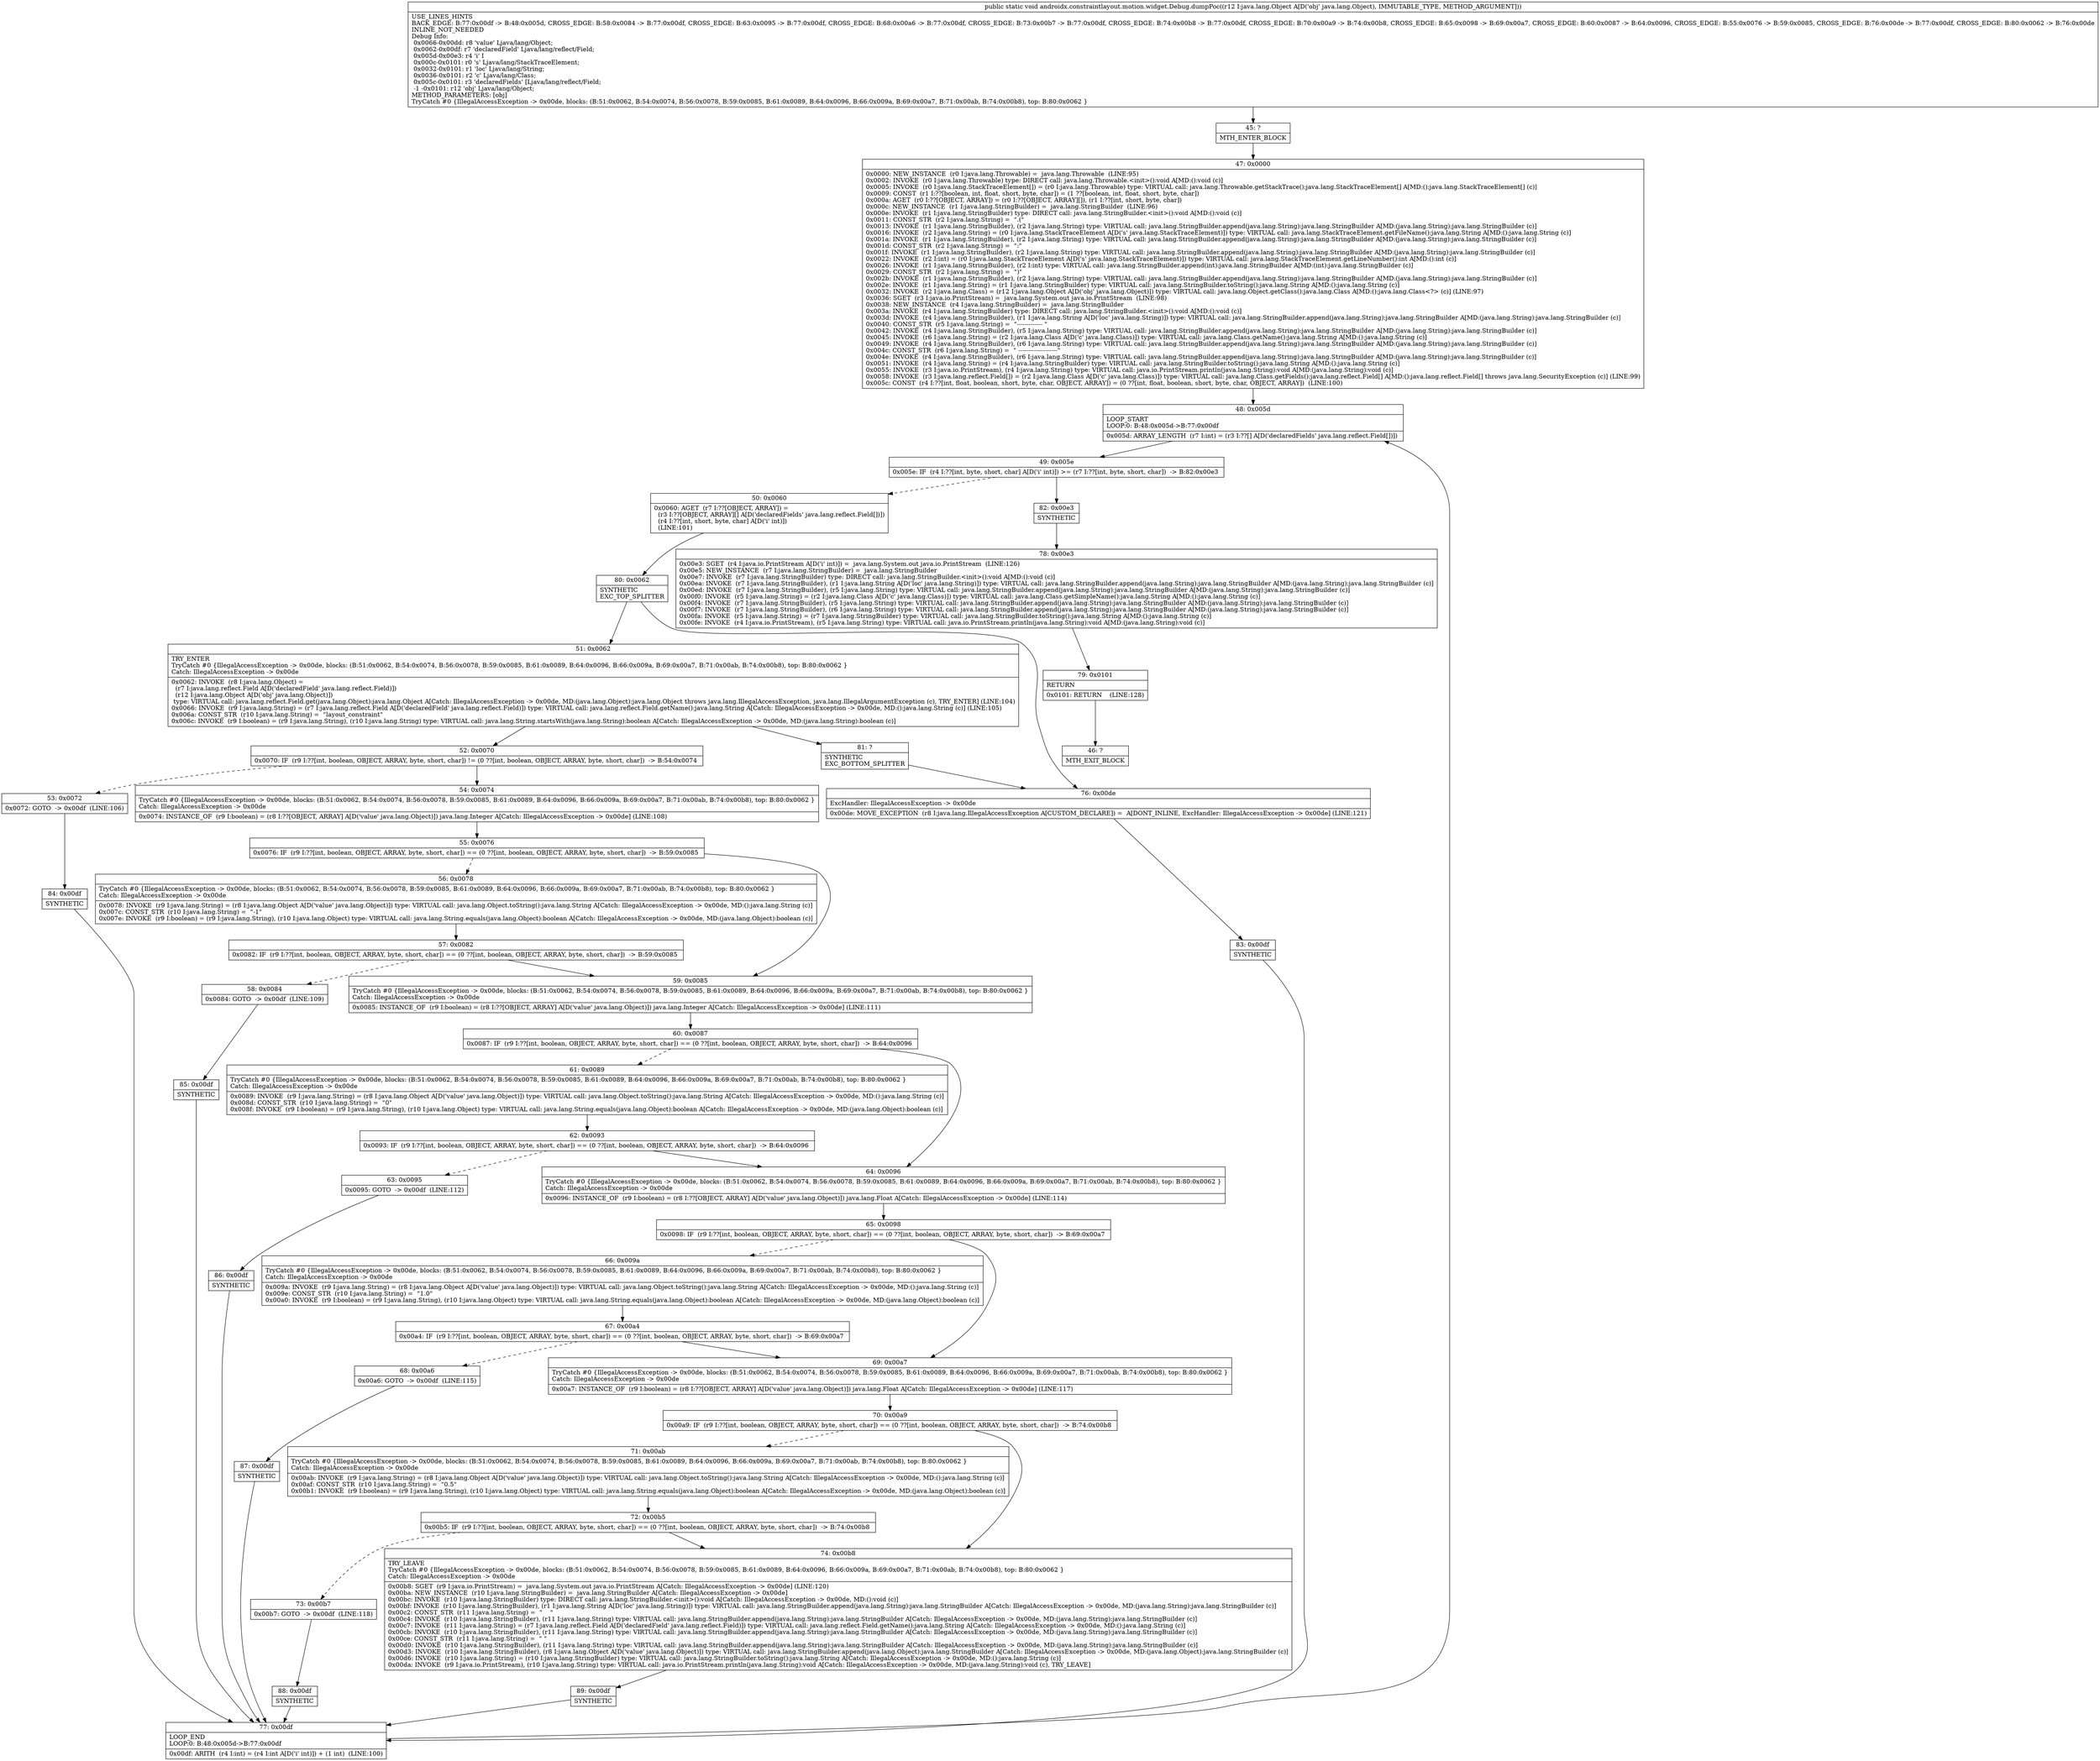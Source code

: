 digraph "CFG forandroidx.constraintlayout.motion.widget.Debug.dumpPoc(Ljava\/lang\/Object;)V" {
Node_45 [shape=record,label="{45\:\ ?|MTH_ENTER_BLOCK\l}"];
Node_47 [shape=record,label="{47\:\ 0x0000|0x0000: NEW_INSTANCE  (r0 I:java.lang.Throwable) =  java.lang.Throwable  (LINE:95)\l0x0002: INVOKE  (r0 I:java.lang.Throwable) type: DIRECT call: java.lang.Throwable.\<init\>():void A[MD:():void (c)]\l0x0005: INVOKE  (r0 I:java.lang.StackTraceElement[]) = (r0 I:java.lang.Throwable) type: VIRTUAL call: java.lang.Throwable.getStackTrace():java.lang.StackTraceElement[] A[MD:():java.lang.StackTraceElement[] (c)]\l0x0009: CONST  (r1 I:??[boolean, int, float, short, byte, char]) = (1 ??[boolean, int, float, short, byte, char]) \l0x000a: AGET  (r0 I:??[OBJECT, ARRAY]) = (r0 I:??[OBJECT, ARRAY][]), (r1 I:??[int, short, byte, char]) \l0x000c: NEW_INSTANCE  (r1 I:java.lang.StringBuilder) =  java.lang.StringBuilder  (LINE:96)\l0x000e: INVOKE  (r1 I:java.lang.StringBuilder) type: DIRECT call: java.lang.StringBuilder.\<init\>():void A[MD:():void (c)]\l0x0011: CONST_STR  (r2 I:java.lang.String) =  \".(\" \l0x0013: INVOKE  (r1 I:java.lang.StringBuilder), (r2 I:java.lang.String) type: VIRTUAL call: java.lang.StringBuilder.append(java.lang.String):java.lang.StringBuilder A[MD:(java.lang.String):java.lang.StringBuilder (c)]\l0x0016: INVOKE  (r2 I:java.lang.String) = (r0 I:java.lang.StackTraceElement A[D('s' java.lang.StackTraceElement)]) type: VIRTUAL call: java.lang.StackTraceElement.getFileName():java.lang.String A[MD:():java.lang.String (c)]\l0x001a: INVOKE  (r1 I:java.lang.StringBuilder), (r2 I:java.lang.String) type: VIRTUAL call: java.lang.StringBuilder.append(java.lang.String):java.lang.StringBuilder A[MD:(java.lang.String):java.lang.StringBuilder (c)]\l0x001d: CONST_STR  (r2 I:java.lang.String) =  \":\" \l0x001f: INVOKE  (r1 I:java.lang.StringBuilder), (r2 I:java.lang.String) type: VIRTUAL call: java.lang.StringBuilder.append(java.lang.String):java.lang.StringBuilder A[MD:(java.lang.String):java.lang.StringBuilder (c)]\l0x0022: INVOKE  (r2 I:int) = (r0 I:java.lang.StackTraceElement A[D('s' java.lang.StackTraceElement)]) type: VIRTUAL call: java.lang.StackTraceElement.getLineNumber():int A[MD:():int (c)]\l0x0026: INVOKE  (r1 I:java.lang.StringBuilder), (r2 I:int) type: VIRTUAL call: java.lang.StringBuilder.append(int):java.lang.StringBuilder A[MD:(int):java.lang.StringBuilder (c)]\l0x0029: CONST_STR  (r2 I:java.lang.String) =  \")\" \l0x002b: INVOKE  (r1 I:java.lang.StringBuilder), (r2 I:java.lang.String) type: VIRTUAL call: java.lang.StringBuilder.append(java.lang.String):java.lang.StringBuilder A[MD:(java.lang.String):java.lang.StringBuilder (c)]\l0x002e: INVOKE  (r1 I:java.lang.String) = (r1 I:java.lang.StringBuilder) type: VIRTUAL call: java.lang.StringBuilder.toString():java.lang.String A[MD:():java.lang.String (c)]\l0x0032: INVOKE  (r2 I:java.lang.Class) = (r12 I:java.lang.Object A[D('obj' java.lang.Object)]) type: VIRTUAL call: java.lang.Object.getClass():java.lang.Class A[MD:():java.lang.Class\<?\> (c)] (LINE:97)\l0x0036: SGET  (r3 I:java.io.PrintStream) =  java.lang.System.out java.io.PrintStream  (LINE:98)\l0x0038: NEW_INSTANCE  (r4 I:java.lang.StringBuilder) =  java.lang.StringBuilder \l0x003a: INVOKE  (r4 I:java.lang.StringBuilder) type: DIRECT call: java.lang.StringBuilder.\<init\>():void A[MD:():void (c)]\l0x003d: INVOKE  (r4 I:java.lang.StringBuilder), (r1 I:java.lang.String A[D('loc' java.lang.String)]) type: VIRTUAL call: java.lang.StringBuilder.append(java.lang.String):java.lang.StringBuilder A[MD:(java.lang.String):java.lang.StringBuilder (c)]\l0x0040: CONST_STR  (r5 I:java.lang.String) =  \"\-\-\-\-\-\-\-\-\-\-\-\-\- \" \l0x0042: INVOKE  (r4 I:java.lang.StringBuilder), (r5 I:java.lang.String) type: VIRTUAL call: java.lang.StringBuilder.append(java.lang.String):java.lang.StringBuilder A[MD:(java.lang.String):java.lang.StringBuilder (c)]\l0x0045: INVOKE  (r6 I:java.lang.String) = (r2 I:java.lang.Class A[D('c' java.lang.Class)]) type: VIRTUAL call: java.lang.Class.getName():java.lang.String A[MD:():java.lang.String (c)]\l0x0049: INVOKE  (r4 I:java.lang.StringBuilder), (r6 I:java.lang.String) type: VIRTUAL call: java.lang.StringBuilder.append(java.lang.String):java.lang.StringBuilder A[MD:(java.lang.String):java.lang.StringBuilder (c)]\l0x004c: CONST_STR  (r6 I:java.lang.String) =  \" \-\-\-\-\-\-\-\-\-\-\-\-\-\-\-\-\-\-\-\-\" \l0x004e: INVOKE  (r4 I:java.lang.StringBuilder), (r6 I:java.lang.String) type: VIRTUAL call: java.lang.StringBuilder.append(java.lang.String):java.lang.StringBuilder A[MD:(java.lang.String):java.lang.StringBuilder (c)]\l0x0051: INVOKE  (r4 I:java.lang.String) = (r4 I:java.lang.StringBuilder) type: VIRTUAL call: java.lang.StringBuilder.toString():java.lang.String A[MD:():java.lang.String (c)]\l0x0055: INVOKE  (r3 I:java.io.PrintStream), (r4 I:java.lang.String) type: VIRTUAL call: java.io.PrintStream.println(java.lang.String):void A[MD:(java.lang.String):void (c)]\l0x0058: INVOKE  (r3 I:java.lang.reflect.Field[]) = (r2 I:java.lang.Class A[D('c' java.lang.Class)]) type: VIRTUAL call: java.lang.Class.getFields():java.lang.reflect.Field[] A[MD:():java.lang.reflect.Field[] throws java.lang.SecurityException (c)] (LINE:99)\l0x005c: CONST  (r4 I:??[int, float, boolean, short, byte, char, OBJECT, ARRAY]) = (0 ??[int, float, boolean, short, byte, char, OBJECT, ARRAY])  (LINE:100)\l}"];
Node_48 [shape=record,label="{48\:\ 0x005d|LOOP_START\lLOOP:0: B:48:0x005d\-\>B:77:0x00df\l|0x005d: ARRAY_LENGTH  (r7 I:int) = (r3 I:??[] A[D('declaredFields' java.lang.reflect.Field[])]) \l}"];
Node_49 [shape=record,label="{49\:\ 0x005e|0x005e: IF  (r4 I:??[int, byte, short, char] A[D('i' int)]) \>= (r7 I:??[int, byte, short, char])  \-\> B:82:0x00e3 \l}"];
Node_50 [shape=record,label="{50\:\ 0x0060|0x0060: AGET  (r7 I:??[OBJECT, ARRAY]) = \l  (r3 I:??[OBJECT, ARRAY][] A[D('declaredFields' java.lang.reflect.Field[])])\l  (r4 I:??[int, short, byte, char] A[D('i' int)])\l  (LINE:101)\l}"];
Node_80 [shape=record,label="{80\:\ 0x0062|SYNTHETIC\lEXC_TOP_SPLITTER\l}"];
Node_51 [shape=record,label="{51\:\ 0x0062|TRY_ENTER\lTryCatch #0 \{IllegalAccessException \-\> 0x00de, blocks: (B:51:0x0062, B:54:0x0074, B:56:0x0078, B:59:0x0085, B:61:0x0089, B:64:0x0096, B:66:0x009a, B:69:0x00a7, B:71:0x00ab, B:74:0x00b8), top: B:80:0x0062 \}\lCatch: IllegalAccessException \-\> 0x00de\l|0x0062: INVOKE  (r8 I:java.lang.Object) = \l  (r7 I:java.lang.reflect.Field A[D('declaredField' java.lang.reflect.Field)])\l  (r12 I:java.lang.Object A[D('obj' java.lang.Object)])\l type: VIRTUAL call: java.lang.reflect.Field.get(java.lang.Object):java.lang.Object A[Catch: IllegalAccessException \-\> 0x00de, MD:(java.lang.Object):java.lang.Object throws java.lang.IllegalAccessException, java.lang.IllegalArgumentException (c), TRY_ENTER] (LINE:104)\l0x0066: INVOKE  (r9 I:java.lang.String) = (r7 I:java.lang.reflect.Field A[D('declaredField' java.lang.reflect.Field)]) type: VIRTUAL call: java.lang.reflect.Field.getName():java.lang.String A[Catch: IllegalAccessException \-\> 0x00de, MD:():java.lang.String (c)] (LINE:105)\l0x006a: CONST_STR  (r10 I:java.lang.String) =  \"layout_constraint\" \l0x006c: INVOKE  (r9 I:boolean) = (r9 I:java.lang.String), (r10 I:java.lang.String) type: VIRTUAL call: java.lang.String.startsWith(java.lang.String):boolean A[Catch: IllegalAccessException \-\> 0x00de, MD:(java.lang.String):boolean (c)]\l}"];
Node_52 [shape=record,label="{52\:\ 0x0070|0x0070: IF  (r9 I:??[int, boolean, OBJECT, ARRAY, byte, short, char]) != (0 ??[int, boolean, OBJECT, ARRAY, byte, short, char])  \-\> B:54:0x0074 \l}"];
Node_53 [shape=record,label="{53\:\ 0x0072|0x0072: GOTO  \-\> 0x00df  (LINE:106)\l}"];
Node_84 [shape=record,label="{84\:\ 0x00df|SYNTHETIC\l}"];
Node_77 [shape=record,label="{77\:\ 0x00df|LOOP_END\lLOOP:0: B:48:0x005d\-\>B:77:0x00df\l|0x00df: ARITH  (r4 I:int) = (r4 I:int A[D('i' int)]) + (1 int)  (LINE:100)\l}"];
Node_54 [shape=record,label="{54\:\ 0x0074|TryCatch #0 \{IllegalAccessException \-\> 0x00de, blocks: (B:51:0x0062, B:54:0x0074, B:56:0x0078, B:59:0x0085, B:61:0x0089, B:64:0x0096, B:66:0x009a, B:69:0x00a7, B:71:0x00ab, B:74:0x00b8), top: B:80:0x0062 \}\lCatch: IllegalAccessException \-\> 0x00de\l|0x0074: INSTANCE_OF  (r9 I:boolean) = (r8 I:??[OBJECT, ARRAY] A[D('value' java.lang.Object)]) java.lang.Integer A[Catch: IllegalAccessException \-\> 0x00de] (LINE:108)\l}"];
Node_55 [shape=record,label="{55\:\ 0x0076|0x0076: IF  (r9 I:??[int, boolean, OBJECT, ARRAY, byte, short, char]) == (0 ??[int, boolean, OBJECT, ARRAY, byte, short, char])  \-\> B:59:0x0085 \l}"];
Node_56 [shape=record,label="{56\:\ 0x0078|TryCatch #0 \{IllegalAccessException \-\> 0x00de, blocks: (B:51:0x0062, B:54:0x0074, B:56:0x0078, B:59:0x0085, B:61:0x0089, B:64:0x0096, B:66:0x009a, B:69:0x00a7, B:71:0x00ab, B:74:0x00b8), top: B:80:0x0062 \}\lCatch: IllegalAccessException \-\> 0x00de\l|0x0078: INVOKE  (r9 I:java.lang.String) = (r8 I:java.lang.Object A[D('value' java.lang.Object)]) type: VIRTUAL call: java.lang.Object.toString():java.lang.String A[Catch: IllegalAccessException \-\> 0x00de, MD:():java.lang.String (c)]\l0x007c: CONST_STR  (r10 I:java.lang.String) =  \"\-1\" \l0x007e: INVOKE  (r9 I:boolean) = (r9 I:java.lang.String), (r10 I:java.lang.Object) type: VIRTUAL call: java.lang.String.equals(java.lang.Object):boolean A[Catch: IllegalAccessException \-\> 0x00de, MD:(java.lang.Object):boolean (c)]\l}"];
Node_57 [shape=record,label="{57\:\ 0x0082|0x0082: IF  (r9 I:??[int, boolean, OBJECT, ARRAY, byte, short, char]) == (0 ??[int, boolean, OBJECT, ARRAY, byte, short, char])  \-\> B:59:0x0085 \l}"];
Node_58 [shape=record,label="{58\:\ 0x0084|0x0084: GOTO  \-\> 0x00df  (LINE:109)\l}"];
Node_85 [shape=record,label="{85\:\ 0x00df|SYNTHETIC\l}"];
Node_59 [shape=record,label="{59\:\ 0x0085|TryCatch #0 \{IllegalAccessException \-\> 0x00de, blocks: (B:51:0x0062, B:54:0x0074, B:56:0x0078, B:59:0x0085, B:61:0x0089, B:64:0x0096, B:66:0x009a, B:69:0x00a7, B:71:0x00ab, B:74:0x00b8), top: B:80:0x0062 \}\lCatch: IllegalAccessException \-\> 0x00de\l|0x0085: INSTANCE_OF  (r9 I:boolean) = (r8 I:??[OBJECT, ARRAY] A[D('value' java.lang.Object)]) java.lang.Integer A[Catch: IllegalAccessException \-\> 0x00de] (LINE:111)\l}"];
Node_60 [shape=record,label="{60\:\ 0x0087|0x0087: IF  (r9 I:??[int, boolean, OBJECT, ARRAY, byte, short, char]) == (0 ??[int, boolean, OBJECT, ARRAY, byte, short, char])  \-\> B:64:0x0096 \l}"];
Node_61 [shape=record,label="{61\:\ 0x0089|TryCatch #0 \{IllegalAccessException \-\> 0x00de, blocks: (B:51:0x0062, B:54:0x0074, B:56:0x0078, B:59:0x0085, B:61:0x0089, B:64:0x0096, B:66:0x009a, B:69:0x00a7, B:71:0x00ab, B:74:0x00b8), top: B:80:0x0062 \}\lCatch: IllegalAccessException \-\> 0x00de\l|0x0089: INVOKE  (r9 I:java.lang.String) = (r8 I:java.lang.Object A[D('value' java.lang.Object)]) type: VIRTUAL call: java.lang.Object.toString():java.lang.String A[Catch: IllegalAccessException \-\> 0x00de, MD:():java.lang.String (c)]\l0x008d: CONST_STR  (r10 I:java.lang.String) =  \"0\" \l0x008f: INVOKE  (r9 I:boolean) = (r9 I:java.lang.String), (r10 I:java.lang.Object) type: VIRTUAL call: java.lang.String.equals(java.lang.Object):boolean A[Catch: IllegalAccessException \-\> 0x00de, MD:(java.lang.Object):boolean (c)]\l}"];
Node_62 [shape=record,label="{62\:\ 0x0093|0x0093: IF  (r9 I:??[int, boolean, OBJECT, ARRAY, byte, short, char]) == (0 ??[int, boolean, OBJECT, ARRAY, byte, short, char])  \-\> B:64:0x0096 \l}"];
Node_63 [shape=record,label="{63\:\ 0x0095|0x0095: GOTO  \-\> 0x00df  (LINE:112)\l}"];
Node_86 [shape=record,label="{86\:\ 0x00df|SYNTHETIC\l}"];
Node_64 [shape=record,label="{64\:\ 0x0096|TryCatch #0 \{IllegalAccessException \-\> 0x00de, blocks: (B:51:0x0062, B:54:0x0074, B:56:0x0078, B:59:0x0085, B:61:0x0089, B:64:0x0096, B:66:0x009a, B:69:0x00a7, B:71:0x00ab, B:74:0x00b8), top: B:80:0x0062 \}\lCatch: IllegalAccessException \-\> 0x00de\l|0x0096: INSTANCE_OF  (r9 I:boolean) = (r8 I:??[OBJECT, ARRAY] A[D('value' java.lang.Object)]) java.lang.Float A[Catch: IllegalAccessException \-\> 0x00de] (LINE:114)\l}"];
Node_65 [shape=record,label="{65\:\ 0x0098|0x0098: IF  (r9 I:??[int, boolean, OBJECT, ARRAY, byte, short, char]) == (0 ??[int, boolean, OBJECT, ARRAY, byte, short, char])  \-\> B:69:0x00a7 \l}"];
Node_66 [shape=record,label="{66\:\ 0x009a|TryCatch #0 \{IllegalAccessException \-\> 0x00de, blocks: (B:51:0x0062, B:54:0x0074, B:56:0x0078, B:59:0x0085, B:61:0x0089, B:64:0x0096, B:66:0x009a, B:69:0x00a7, B:71:0x00ab, B:74:0x00b8), top: B:80:0x0062 \}\lCatch: IllegalAccessException \-\> 0x00de\l|0x009a: INVOKE  (r9 I:java.lang.String) = (r8 I:java.lang.Object A[D('value' java.lang.Object)]) type: VIRTUAL call: java.lang.Object.toString():java.lang.String A[Catch: IllegalAccessException \-\> 0x00de, MD:():java.lang.String (c)]\l0x009e: CONST_STR  (r10 I:java.lang.String) =  \"1.0\" \l0x00a0: INVOKE  (r9 I:boolean) = (r9 I:java.lang.String), (r10 I:java.lang.Object) type: VIRTUAL call: java.lang.String.equals(java.lang.Object):boolean A[Catch: IllegalAccessException \-\> 0x00de, MD:(java.lang.Object):boolean (c)]\l}"];
Node_67 [shape=record,label="{67\:\ 0x00a4|0x00a4: IF  (r9 I:??[int, boolean, OBJECT, ARRAY, byte, short, char]) == (0 ??[int, boolean, OBJECT, ARRAY, byte, short, char])  \-\> B:69:0x00a7 \l}"];
Node_68 [shape=record,label="{68\:\ 0x00a6|0x00a6: GOTO  \-\> 0x00df  (LINE:115)\l}"];
Node_87 [shape=record,label="{87\:\ 0x00df|SYNTHETIC\l}"];
Node_69 [shape=record,label="{69\:\ 0x00a7|TryCatch #0 \{IllegalAccessException \-\> 0x00de, blocks: (B:51:0x0062, B:54:0x0074, B:56:0x0078, B:59:0x0085, B:61:0x0089, B:64:0x0096, B:66:0x009a, B:69:0x00a7, B:71:0x00ab, B:74:0x00b8), top: B:80:0x0062 \}\lCatch: IllegalAccessException \-\> 0x00de\l|0x00a7: INSTANCE_OF  (r9 I:boolean) = (r8 I:??[OBJECT, ARRAY] A[D('value' java.lang.Object)]) java.lang.Float A[Catch: IllegalAccessException \-\> 0x00de] (LINE:117)\l}"];
Node_70 [shape=record,label="{70\:\ 0x00a9|0x00a9: IF  (r9 I:??[int, boolean, OBJECT, ARRAY, byte, short, char]) == (0 ??[int, boolean, OBJECT, ARRAY, byte, short, char])  \-\> B:74:0x00b8 \l}"];
Node_71 [shape=record,label="{71\:\ 0x00ab|TryCatch #0 \{IllegalAccessException \-\> 0x00de, blocks: (B:51:0x0062, B:54:0x0074, B:56:0x0078, B:59:0x0085, B:61:0x0089, B:64:0x0096, B:66:0x009a, B:69:0x00a7, B:71:0x00ab, B:74:0x00b8), top: B:80:0x0062 \}\lCatch: IllegalAccessException \-\> 0x00de\l|0x00ab: INVOKE  (r9 I:java.lang.String) = (r8 I:java.lang.Object A[D('value' java.lang.Object)]) type: VIRTUAL call: java.lang.Object.toString():java.lang.String A[Catch: IllegalAccessException \-\> 0x00de, MD:():java.lang.String (c)]\l0x00af: CONST_STR  (r10 I:java.lang.String) =  \"0.5\" \l0x00b1: INVOKE  (r9 I:boolean) = (r9 I:java.lang.String), (r10 I:java.lang.Object) type: VIRTUAL call: java.lang.String.equals(java.lang.Object):boolean A[Catch: IllegalAccessException \-\> 0x00de, MD:(java.lang.Object):boolean (c)]\l}"];
Node_72 [shape=record,label="{72\:\ 0x00b5|0x00b5: IF  (r9 I:??[int, boolean, OBJECT, ARRAY, byte, short, char]) == (0 ??[int, boolean, OBJECT, ARRAY, byte, short, char])  \-\> B:74:0x00b8 \l}"];
Node_73 [shape=record,label="{73\:\ 0x00b7|0x00b7: GOTO  \-\> 0x00df  (LINE:118)\l}"];
Node_88 [shape=record,label="{88\:\ 0x00df|SYNTHETIC\l}"];
Node_74 [shape=record,label="{74\:\ 0x00b8|TRY_LEAVE\lTryCatch #0 \{IllegalAccessException \-\> 0x00de, blocks: (B:51:0x0062, B:54:0x0074, B:56:0x0078, B:59:0x0085, B:61:0x0089, B:64:0x0096, B:66:0x009a, B:69:0x00a7, B:71:0x00ab, B:74:0x00b8), top: B:80:0x0062 \}\lCatch: IllegalAccessException \-\> 0x00de\l|0x00b8: SGET  (r9 I:java.io.PrintStream) =  java.lang.System.out java.io.PrintStream A[Catch: IllegalAccessException \-\> 0x00de] (LINE:120)\l0x00ba: NEW_INSTANCE  (r10 I:java.lang.StringBuilder) =  java.lang.StringBuilder A[Catch: IllegalAccessException \-\> 0x00de]\l0x00bc: INVOKE  (r10 I:java.lang.StringBuilder) type: DIRECT call: java.lang.StringBuilder.\<init\>():void A[Catch: IllegalAccessException \-\> 0x00de, MD:():void (c)]\l0x00bf: INVOKE  (r10 I:java.lang.StringBuilder), (r1 I:java.lang.String A[D('loc' java.lang.String)]) type: VIRTUAL call: java.lang.StringBuilder.append(java.lang.String):java.lang.StringBuilder A[Catch: IllegalAccessException \-\> 0x00de, MD:(java.lang.String):java.lang.StringBuilder (c)]\l0x00c2: CONST_STR  (r11 I:java.lang.String) =  \"    \" \l0x00c4: INVOKE  (r10 I:java.lang.StringBuilder), (r11 I:java.lang.String) type: VIRTUAL call: java.lang.StringBuilder.append(java.lang.String):java.lang.StringBuilder A[Catch: IllegalAccessException \-\> 0x00de, MD:(java.lang.String):java.lang.StringBuilder (c)]\l0x00c7: INVOKE  (r11 I:java.lang.String) = (r7 I:java.lang.reflect.Field A[D('declaredField' java.lang.reflect.Field)]) type: VIRTUAL call: java.lang.reflect.Field.getName():java.lang.String A[Catch: IllegalAccessException \-\> 0x00de, MD:():java.lang.String (c)]\l0x00cb: INVOKE  (r10 I:java.lang.StringBuilder), (r11 I:java.lang.String) type: VIRTUAL call: java.lang.StringBuilder.append(java.lang.String):java.lang.StringBuilder A[Catch: IllegalAccessException \-\> 0x00de, MD:(java.lang.String):java.lang.StringBuilder (c)]\l0x00ce: CONST_STR  (r11 I:java.lang.String) =  \" \" \l0x00d0: INVOKE  (r10 I:java.lang.StringBuilder), (r11 I:java.lang.String) type: VIRTUAL call: java.lang.StringBuilder.append(java.lang.String):java.lang.StringBuilder A[Catch: IllegalAccessException \-\> 0x00de, MD:(java.lang.String):java.lang.StringBuilder (c)]\l0x00d3: INVOKE  (r10 I:java.lang.StringBuilder), (r8 I:java.lang.Object A[D('value' java.lang.Object)]) type: VIRTUAL call: java.lang.StringBuilder.append(java.lang.Object):java.lang.StringBuilder A[Catch: IllegalAccessException \-\> 0x00de, MD:(java.lang.Object):java.lang.StringBuilder (c)]\l0x00d6: INVOKE  (r10 I:java.lang.String) = (r10 I:java.lang.StringBuilder) type: VIRTUAL call: java.lang.StringBuilder.toString():java.lang.String A[Catch: IllegalAccessException \-\> 0x00de, MD:():java.lang.String (c)]\l0x00da: INVOKE  (r9 I:java.io.PrintStream), (r10 I:java.lang.String) type: VIRTUAL call: java.io.PrintStream.println(java.lang.String):void A[Catch: IllegalAccessException \-\> 0x00de, MD:(java.lang.String):void (c), TRY_LEAVE]\l}"];
Node_89 [shape=record,label="{89\:\ 0x00df|SYNTHETIC\l}"];
Node_81 [shape=record,label="{81\:\ ?|SYNTHETIC\lEXC_BOTTOM_SPLITTER\l}"];
Node_76 [shape=record,label="{76\:\ 0x00de|ExcHandler: IllegalAccessException \-\> 0x00de\l|0x00de: MOVE_EXCEPTION  (r8 I:java.lang.IllegalAccessException A[CUSTOM_DECLARE]) =  A[DONT_INLINE, ExcHandler: IllegalAccessException \-\> 0x00de] (LINE:121)\l}"];
Node_83 [shape=record,label="{83\:\ 0x00df|SYNTHETIC\l}"];
Node_82 [shape=record,label="{82\:\ 0x00e3|SYNTHETIC\l}"];
Node_78 [shape=record,label="{78\:\ 0x00e3|0x00e3: SGET  (r4 I:java.io.PrintStream A[D('i' int)]) =  java.lang.System.out java.io.PrintStream  (LINE:126)\l0x00e5: NEW_INSTANCE  (r7 I:java.lang.StringBuilder) =  java.lang.StringBuilder \l0x00e7: INVOKE  (r7 I:java.lang.StringBuilder) type: DIRECT call: java.lang.StringBuilder.\<init\>():void A[MD:():void (c)]\l0x00ea: INVOKE  (r7 I:java.lang.StringBuilder), (r1 I:java.lang.String A[D('loc' java.lang.String)]) type: VIRTUAL call: java.lang.StringBuilder.append(java.lang.String):java.lang.StringBuilder A[MD:(java.lang.String):java.lang.StringBuilder (c)]\l0x00ed: INVOKE  (r7 I:java.lang.StringBuilder), (r5 I:java.lang.String) type: VIRTUAL call: java.lang.StringBuilder.append(java.lang.String):java.lang.StringBuilder A[MD:(java.lang.String):java.lang.StringBuilder (c)]\l0x00f0: INVOKE  (r5 I:java.lang.String) = (r2 I:java.lang.Class A[D('c' java.lang.Class)]) type: VIRTUAL call: java.lang.Class.getSimpleName():java.lang.String A[MD:():java.lang.String (c)]\l0x00f4: INVOKE  (r7 I:java.lang.StringBuilder), (r5 I:java.lang.String) type: VIRTUAL call: java.lang.StringBuilder.append(java.lang.String):java.lang.StringBuilder A[MD:(java.lang.String):java.lang.StringBuilder (c)]\l0x00f7: INVOKE  (r7 I:java.lang.StringBuilder), (r6 I:java.lang.String) type: VIRTUAL call: java.lang.StringBuilder.append(java.lang.String):java.lang.StringBuilder A[MD:(java.lang.String):java.lang.StringBuilder (c)]\l0x00fa: INVOKE  (r5 I:java.lang.String) = (r7 I:java.lang.StringBuilder) type: VIRTUAL call: java.lang.StringBuilder.toString():java.lang.String A[MD:():java.lang.String (c)]\l0x00fe: INVOKE  (r4 I:java.io.PrintStream), (r5 I:java.lang.String) type: VIRTUAL call: java.io.PrintStream.println(java.lang.String):void A[MD:(java.lang.String):void (c)]\l}"];
Node_79 [shape=record,label="{79\:\ 0x0101|RETURN\l|0x0101: RETURN    (LINE:128)\l}"];
Node_46 [shape=record,label="{46\:\ ?|MTH_EXIT_BLOCK\l}"];
MethodNode[shape=record,label="{public static void androidx.constraintlayout.motion.widget.Debug.dumpPoc((r12 I:java.lang.Object A[D('obj' java.lang.Object), IMMUTABLE_TYPE, METHOD_ARGUMENT]))  | USE_LINES_HINTS\lBACK_EDGE: B:77:0x00df \-\> B:48:0x005d, CROSS_EDGE: B:58:0x0084 \-\> B:77:0x00df, CROSS_EDGE: B:63:0x0095 \-\> B:77:0x00df, CROSS_EDGE: B:68:0x00a6 \-\> B:77:0x00df, CROSS_EDGE: B:73:0x00b7 \-\> B:77:0x00df, CROSS_EDGE: B:74:0x00b8 \-\> B:77:0x00df, CROSS_EDGE: B:70:0x00a9 \-\> B:74:0x00b8, CROSS_EDGE: B:65:0x0098 \-\> B:69:0x00a7, CROSS_EDGE: B:60:0x0087 \-\> B:64:0x0096, CROSS_EDGE: B:55:0x0076 \-\> B:59:0x0085, CROSS_EDGE: B:76:0x00de \-\> B:77:0x00df, CROSS_EDGE: B:80:0x0062 \-\> B:76:0x00de\lINLINE_NOT_NEEDED\lDebug Info:\l  0x0066\-0x00dd: r8 'value' Ljava\/lang\/Object;\l  0x0062\-0x00df: r7 'declaredField' Ljava\/lang\/reflect\/Field;\l  0x005d\-0x00e3: r4 'i' I\l  0x000c\-0x0101: r0 's' Ljava\/lang\/StackTraceElement;\l  0x0032\-0x0101: r1 'loc' Ljava\/lang\/String;\l  0x0036\-0x0101: r2 'c' Ljava\/lang\/Class;\l  0x005c\-0x0101: r3 'declaredFields' [Ljava\/lang\/reflect\/Field;\l  \-1 \-0x0101: r12 'obj' Ljava\/lang\/Object;\lMETHOD_PARAMETERS: [obj]\lTryCatch #0 \{IllegalAccessException \-\> 0x00de, blocks: (B:51:0x0062, B:54:0x0074, B:56:0x0078, B:59:0x0085, B:61:0x0089, B:64:0x0096, B:66:0x009a, B:69:0x00a7, B:71:0x00ab, B:74:0x00b8), top: B:80:0x0062 \}\l}"];
MethodNode -> Node_45;Node_45 -> Node_47;
Node_47 -> Node_48;
Node_48 -> Node_49;
Node_49 -> Node_50[style=dashed];
Node_49 -> Node_82;
Node_50 -> Node_80;
Node_80 -> Node_51;
Node_80 -> Node_76;
Node_51 -> Node_52;
Node_51 -> Node_81;
Node_52 -> Node_53[style=dashed];
Node_52 -> Node_54;
Node_53 -> Node_84;
Node_84 -> Node_77;
Node_77 -> Node_48;
Node_54 -> Node_55;
Node_55 -> Node_56[style=dashed];
Node_55 -> Node_59;
Node_56 -> Node_57;
Node_57 -> Node_58[style=dashed];
Node_57 -> Node_59;
Node_58 -> Node_85;
Node_85 -> Node_77;
Node_59 -> Node_60;
Node_60 -> Node_61[style=dashed];
Node_60 -> Node_64;
Node_61 -> Node_62;
Node_62 -> Node_63[style=dashed];
Node_62 -> Node_64;
Node_63 -> Node_86;
Node_86 -> Node_77;
Node_64 -> Node_65;
Node_65 -> Node_66[style=dashed];
Node_65 -> Node_69;
Node_66 -> Node_67;
Node_67 -> Node_68[style=dashed];
Node_67 -> Node_69;
Node_68 -> Node_87;
Node_87 -> Node_77;
Node_69 -> Node_70;
Node_70 -> Node_71[style=dashed];
Node_70 -> Node_74;
Node_71 -> Node_72;
Node_72 -> Node_73[style=dashed];
Node_72 -> Node_74;
Node_73 -> Node_88;
Node_88 -> Node_77;
Node_74 -> Node_89;
Node_89 -> Node_77;
Node_81 -> Node_76;
Node_76 -> Node_83;
Node_83 -> Node_77;
Node_82 -> Node_78;
Node_78 -> Node_79;
Node_79 -> Node_46;
}

